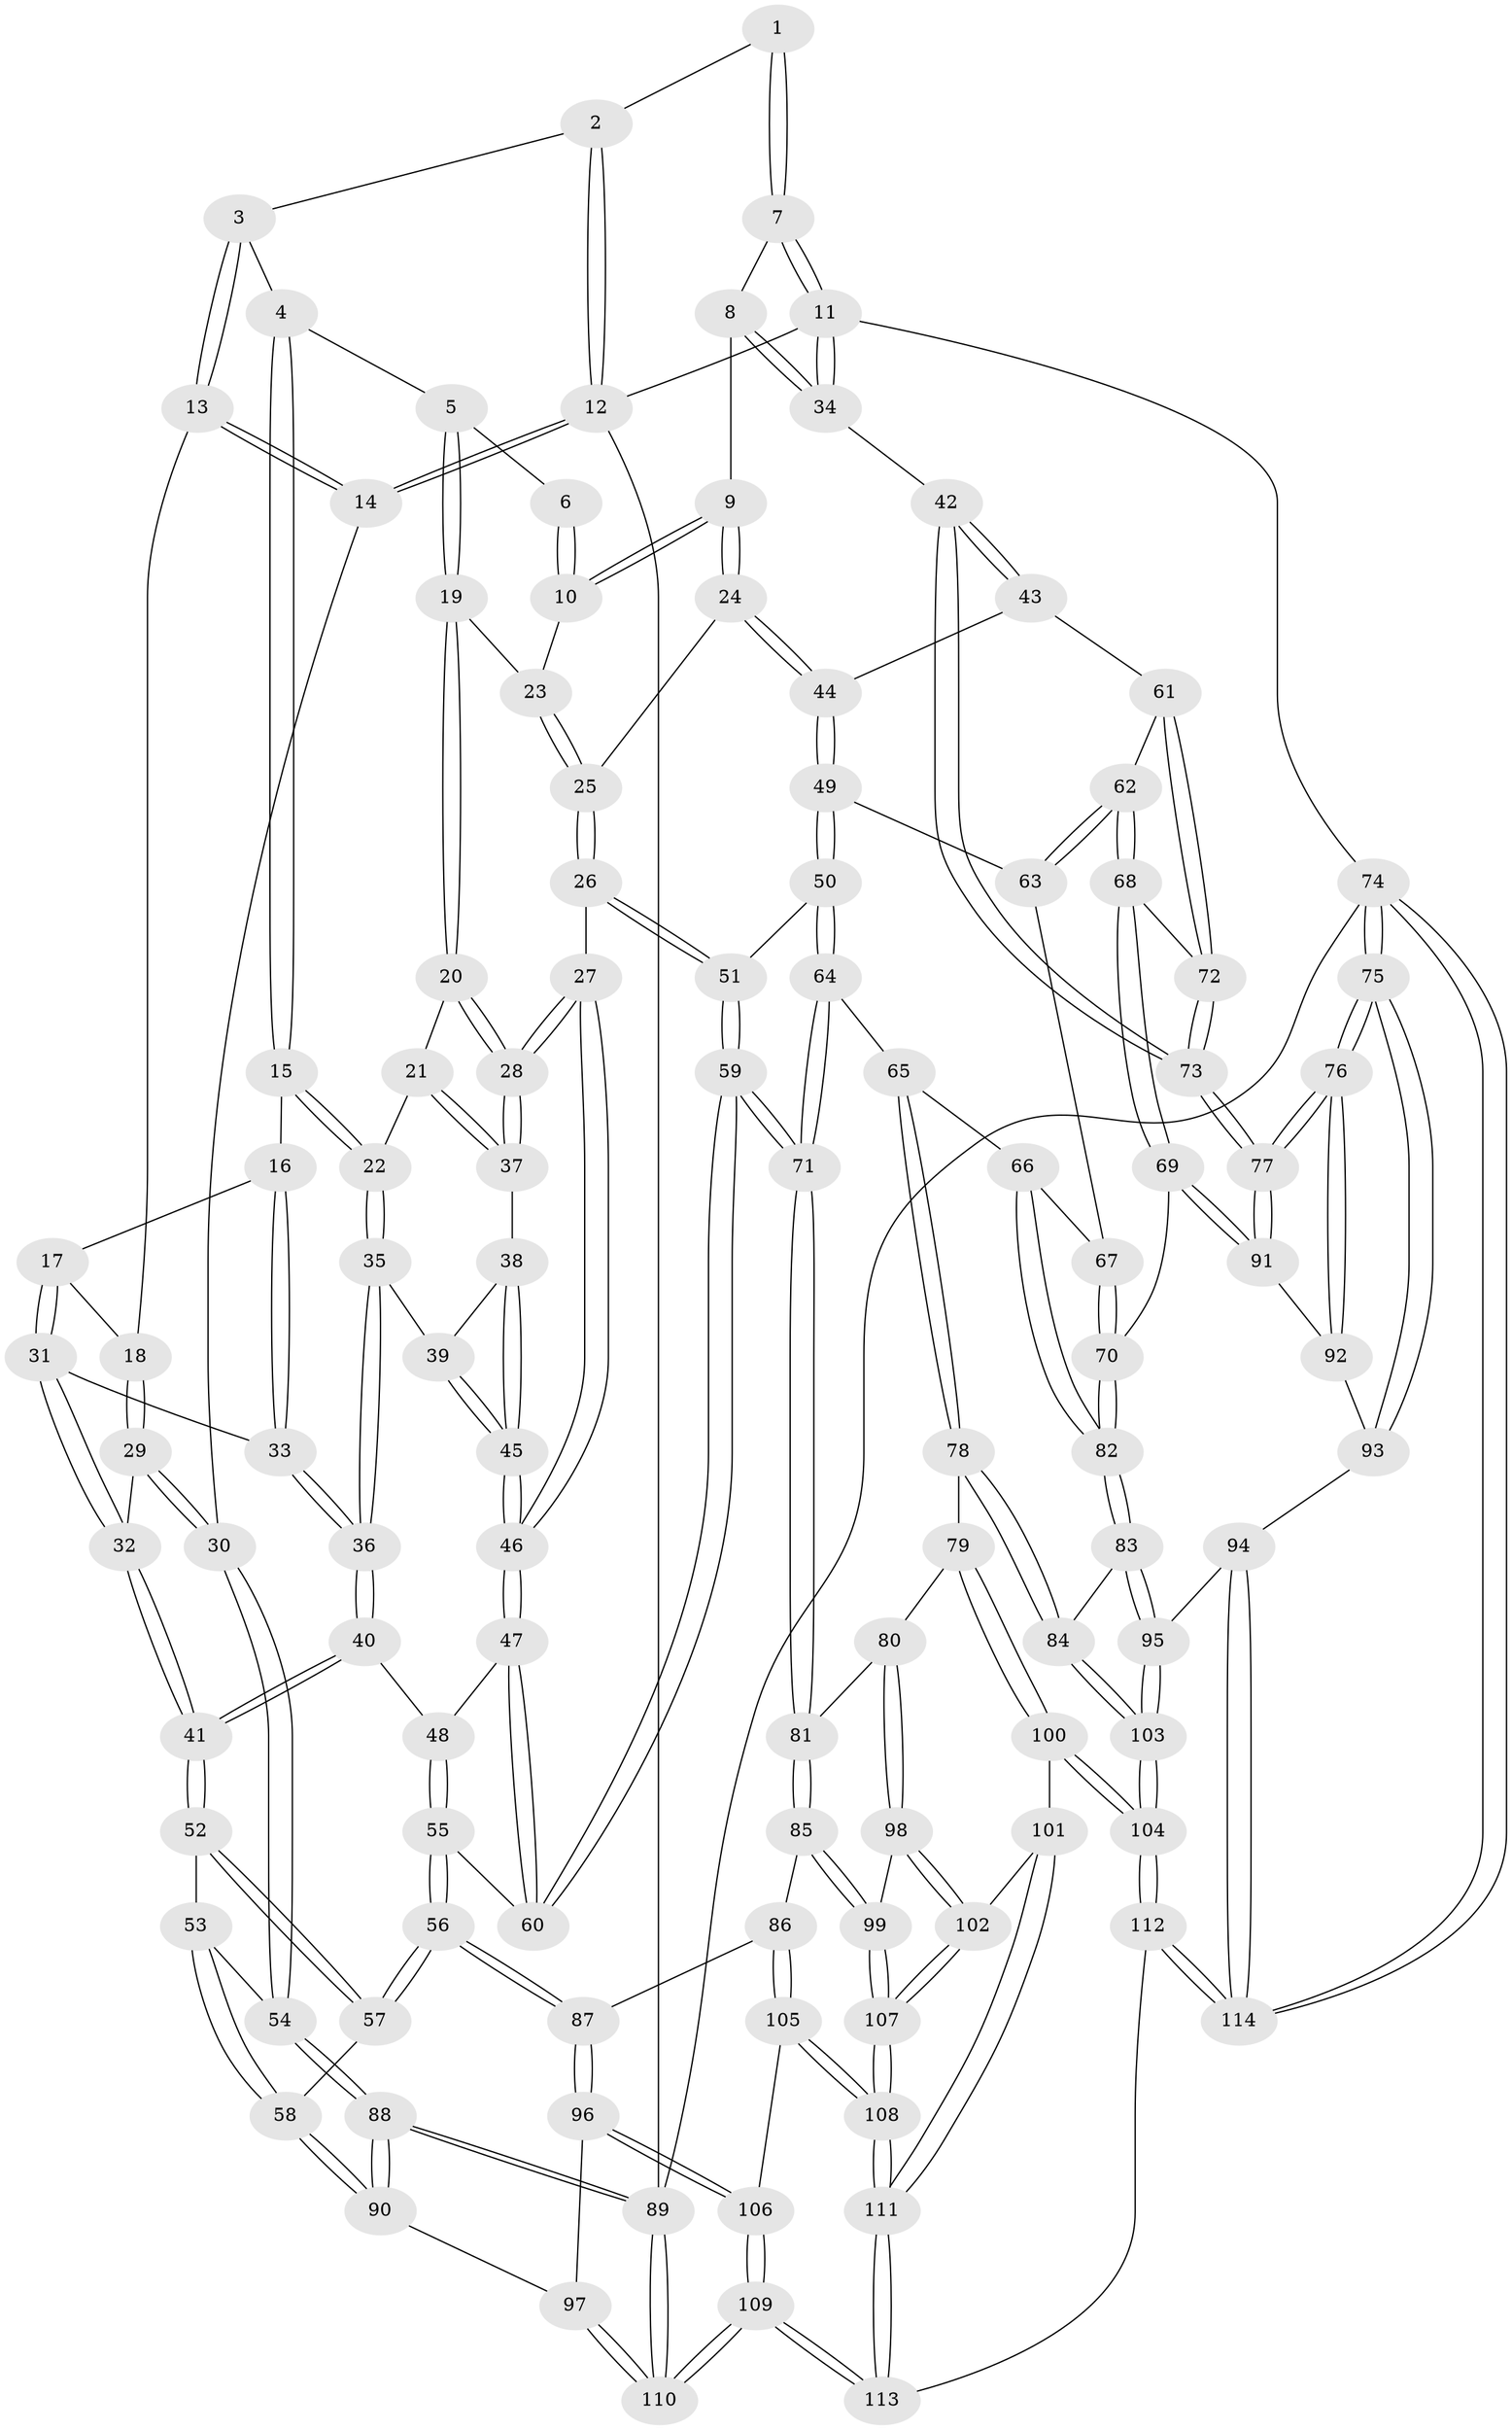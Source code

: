 // coarse degree distribution, {3: 0.0759493670886076, 4: 0.45569620253164556, 5: 0.379746835443038, 8: 0.012658227848101266, 6: 0.0759493670886076}
// Generated by graph-tools (version 1.1) at 2025/24/03/03/25 07:24:35]
// undirected, 114 vertices, 282 edges
graph export_dot {
graph [start="1"]
  node [color=gray90,style=filled];
  1 [pos="+0.7021416845642496+0"];
  2 [pos="+0.16521496429431456+0"];
  3 [pos="+0.18163489421397794+0"];
  4 [pos="+0.26251706696084637+0.011869280863763654"];
  5 [pos="+0.5317992749282672+0.11178232557010202"];
  6 [pos="+0.6909894093378676+0"];
  7 [pos="+1+0"];
  8 [pos="+0.8244571774433563+0.2538966687066873"];
  9 [pos="+0.8038593779712582+0.26793257724877106"];
  10 [pos="+0.7127848194682082+0.17497987355005523"];
  11 [pos="+1+0"];
  12 [pos="+0+0"];
  13 [pos="+0.06263120412653415+0.2348595469438283"];
  14 [pos="+0+0.2742311830584141"];
  15 [pos="+0.3105294980795327+0.23434451682909374"];
  16 [pos="+0.2004897434897182+0.2572514527384193"];
  17 [pos="+0.11690409453905898+0.2732221038182318"];
  18 [pos="+0.07943448554261703+0.24994069611742234"];
  19 [pos="+0.5272370985876031+0.20221879542273954"];
  20 [pos="+0.49178088589019897+0.2265730011270385"];
  21 [pos="+0.34567948499512446+0.2504893654594066"];
  22 [pos="+0.3212098411353423+0.24672247141856274"];
  23 [pos="+0.5705849785323592+0.22101007221699265"];
  24 [pos="+0.7878770135920217+0.3151141219057093"];
  25 [pos="+0.65447771427982+0.3481359721658136"];
  26 [pos="+0.5763597688644312+0.45907290485279667"];
  27 [pos="+0.5334812982644214+0.44400457861772585"];
  28 [pos="+0.5257436006926527+0.432415072607479"];
  29 [pos="+0.01626254455613331+0.42394954384632383"];
  30 [pos="+0+0.4623656997008275"];
  31 [pos="+0.12195029282332345+0.31241524599321624"];
  32 [pos="+0.08872646236989572+0.42764921868487366"];
  33 [pos="+0.18692586278761048+0.36966877584701796"];
  34 [pos="+1+0.37433379294467983"];
  35 [pos="+0.2994755961957304+0.32679360957384995"];
  36 [pos="+0.24268819512595743+0.42251539284828465"];
  37 [pos="+0.4342760932760155+0.3765191492393091"];
  38 [pos="+0.39436284157843887+0.4066939563534153"];
  39 [pos="+0.33763298750007503+0.37245513297369415"];
  40 [pos="+0.236640530314818+0.4468826238196848"];
  41 [pos="+0.16165650401859474+0.4853272959700754"];
  42 [pos="+1+0.3942289409498388"];
  43 [pos="+0.9143242695732806+0.4661376502464801"];
  44 [pos="+0.8585093220396214+0.4694173812915779"];
  45 [pos="+0.38125122321029076+0.4628497025609413"];
  46 [pos="+0.38602369282997434+0.5128084987877822"];
  47 [pos="+0.36725696259327667+0.5316557146568397"];
  48 [pos="+0.2540512866060486+0.46007292164355273"];
  49 [pos="+0.8519157165087871+0.47847938360265563"];
  50 [pos="+0.6125113793791725+0.5176079777029132"];
  51 [pos="+0.6011356134176782+0.5069192226331148"];
  52 [pos="+0.15994222896736326+0.49126444205516173"];
  53 [pos="+0.05977266367724295+0.5443048176207516"];
  54 [pos="+0+0.49490271340701286"];
  55 [pos="+0.2506609769181246+0.6460786585614638"];
  56 [pos="+0.20603897617335168+0.6898107674112798"];
  57 [pos="+0.1809479616365098+0.6780042723519834"];
  58 [pos="+0.08693346171987726+0.6922612684249213"];
  59 [pos="+0.43733694004061335+0.6446213497601011"];
  60 [pos="+0.3674116542149392+0.5507140900274342"];
  61 [pos="+0.9706636846036849+0.6177108801298755"];
  62 [pos="+0.9092641503912727+0.6412902126176327"];
  63 [pos="+0.8500063722093127+0.49230267859996857"];
  64 [pos="+0.6347855097346481+0.598608740279312"];
  65 [pos="+0.6532324497371224+0.6205785998560547"];
  66 [pos="+0.7138027322787239+0.6449576267697582"];
  67 [pos="+0.8131277516221805+0.5643873336627728"];
  68 [pos="+0.8979679334797912+0.6885340936755334"];
  69 [pos="+0.8873119184334753+0.7082271149228689"];
  70 [pos="+0.8372412031992146+0.7075963964052029"];
  71 [pos="+0.4530421455806202+0.7421756875267181"];
  72 [pos="+1+0.6454381714105242"];
  73 [pos="+1+0.6574590389539443"];
  74 [pos="+1+1"];
  75 [pos="+1+0.9618958965704985"];
  76 [pos="+1+0.7728736869268122"];
  77 [pos="+1+0.665815323176677"];
  78 [pos="+0.6078169428185357+0.7942650232457225"];
  79 [pos="+0.60126351518169+0.7947235053635613"];
  80 [pos="+0.5844503707875741+0.7918725873082965"];
  81 [pos="+0.45207179560532906+0.7484497380479639"];
  82 [pos="+0.7715374019055585+0.7344276631562304"];
  83 [pos="+0.759701363984678+0.7642444580581261"];
  84 [pos="+0.6408172420571916+0.8077973771349468"];
  85 [pos="+0.4098348536223711+0.784524722744207"];
  86 [pos="+0.3621419219060105+0.7989641834830785"];
  87 [pos="+0.2384061025251501+0.7358082173229673"];
  88 [pos="+0+0.7769328787163164"];
  89 [pos="+0+1"];
  90 [pos="+0+0.7732639267368554"];
  91 [pos="+0.9029175346238332+0.7273782400558931"];
  92 [pos="+0.9327574715000914+0.8025837805219163"];
  93 [pos="+0.8796407184058709+0.9019126108596724"];
  94 [pos="+0.8794135300879776+0.9020644428387616"];
  95 [pos="+0.8236038508505026+0.8818758107778046"];
  96 [pos="+0.14603898366492915+0.8927641539940205"];
  97 [pos="+0.1270291333552057+0.8966295020900361"];
  98 [pos="+0.520334411976618+0.9210047183003688"];
  99 [pos="+0.46906789517167313+0.8900958195083083"];
  100 [pos="+0.5644594577016256+0.9462605096499035"];
  101 [pos="+0.5554771552711217+0.9438911583650628"];
  102 [pos="+0.5235888624585022+0.9247377985863121"];
  103 [pos="+0.6884585805376361+0.9484951515179835"];
  104 [pos="+0.6584567967226324+1"];
  105 [pos="+0.3438972574199504+0.8528349886506468"];
  106 [pos="+0.24292073781084167+0.9508754283983224"];
  107 [pos="+0.4206326335280937+1"];
  108 [pos="+0.4127651499210541+1"];
  109 [pos="+0.2799199856636108+1"];
  110 [pos="+0+1"];
  111 [pos="+0.41217900898594895+1"];
  112 [pos="+0.6766467738755649+1"];
  113 [pos="+0.3843387885384577+1"];
  114 [pos="+0.8913693373021503+1"];
  1 -- 2;
  1 -- 7;
  1 -- 7;
  2 -- 3;
  2 -- 12;
  2 -- 12;
  3 -- 4;
  3 -- 13;
  3 -- 13;
  4 -- 5;
  4 -- 15;
  4 -- 15;
  5 -- 6;
  5 -- 19;
  5 -- 19;
  6 -- 10;
  6 -- 10;
  7 -- 8;
  7 -- 11;
  7 -- 11;
  8 -- 9;
  8 -- 34;
  8 -- 34;
  9 -- 10;
  9 -- 10;
  9 -- 24;
  9 -- 24;
  10 -- 23;
  11 -- 12;
  11 -- 34;
  11 -- 34;
  11 -- 74;
  12 -- 14;
  12 -- 14;
  12 -- 89;
  13 -- 14;
  13 -- 14;
  13 -- 18;
  14 -- 30;
  15 -- 16;
  15 -- 22;
  15 -- 22;
  16 -- 17;
  16 -- 33;
  16 -- 33;
  17 -- 18;
  17 -- 31;
  17 -- 31;
  18 -- 29;
  18 -- 29;
  19 -- 20;
  19 -- 20;
  19 -- 23;
  20 -- 21;
  20 -- 28;
  20 -- 28;
  21 -- 22;
  21 -- 37;
  21 -- 37;
  22 -- 35;
  22 -- 35;
  23 -- 25;
  23 -- 25;
  24 -- 25;
  24 -- 44;
  24 -- 44;
  25 -- 26;
  25 -- 26;
  26 -- 27;
  26 -- 51;
  26 -- 51;
  27 -- 28;
  27 -- 28;
  27 -- 46;
  27 -- 46;
  28 -- 37;
  28 -- 37;
  29 -- 30;
  29 -- 30;
  29 -- 32;
  30 -- 54;
  30 -- 54;
  31 -- 32;
  31 -- 32;
  31 -- 33;
  32 -- 41;
  32 -- 41;
  33 -- 36;
  33 -- 36;
  34 -- 42;
  35 -- 36;
  35 -- 36;
  35 -- 39;
  36 -- 40;
  36 -- 40;
  37 -- 38;
  38 -- 39;
  38 -- 45;
  38 -- 45;
  39 -- 45;
  39 -- 45;
  40 -- 41;
  40 -- 41;
  40 -- 48;
  41 -- 52;
  41 -- 52;
  42 -- 43;
  42 -- 43;
  42 -- 73;
  42 -- 73;
  43 -- 44;
  43 -- 61;
  44 -- 49;
  44 -- 49;
  45 -- 46;
  45 -- 46;
  46 -- 47;
  46 -- 47;
  47 -- 48;
  47 -- 60;
  47 -- 60;
  48 -- 55;
  48 -- 55;
  49 -- 50;
  49 -- 50;
  49 -- 63;
  50 -- 51;
  50 -- 64;
  50 -- 64;
  51 -- 59;
  51 -- 59;
  52 -- 53;
  52 -- 57;
  52 -- 57;
  53 -- 54;
  53 -- 58;
  53 -- 58;
  54 -- 88;
  54 -- 88;
  55 -- 56;
  55 -- 56;
  55 -- 60;
  56 -- 57;
  56 -- 57;
  56 -- 87;
  56 -- 87;
  57 -- 58;
  58 -- 90;
  58 -- 90;
  59 -- 60;
  59 -- 60;
  59 -- 71;
  59 -- 71;
  61 -- 62;
  61 -- 72;
  61 -- 72;
  62 -- 63;
  62 -- 63;
  62 -- 68;
  62 -- 68;
  63 -- 67;
  64 -- 65;
  64 -- 71;
  64 -- 71;
  65 -- 66;
  65 -- 78;
  65 -- 78;
  66 -- 67;
  66 -- 82;
  66 -- 82;
  67 -- 70;
  67 -- 70;
  68 -- 69;
  68 -- 69;
  68 -- 72;
  69 -- 70;
  69 -- 91;
  69 -- 91;
  70 -- 82;
  70 -- 82;
  71 -- 81;
  71 -- 81;
  72 -- 73;
  72 -- 73;
  73 -- 77;
  73 -- 77;
  74 -- 75;
  74 -- 75;
  74 -- 114;
  74 -- 114;
  74 -- 89;
  75 -- 76;
  75 -- 76;
  75 -- 93;
  75 -- 93;
  76 -- 77;
  76 -- 77;
  76 -- 92;
  76 -- 92;
  77 -- 91;
  77 -- 91;
  78 -- 79;
  78 -- 84;
  78 -- 84;
  79 -- 80;
  79 -- 100;
  79 -- 100;
  80 -- 81;
  80 -- 98;
  80 -- 98;
  81 -- 85;
  81 -- 85;
  82 -- 83;
  82 -- 83;
  83 -- 84;
  83 -- 95;
  83 -- 95;
  84 -- 103;
  84 -- 103;
  85 -- 86;
  85 -- 99;
  85 -- 99;
  86 -- 87;
  86 -- 105;
  86 -- 105;
  87 -- 96;
  87 -- 96;
  88 -- 89;
  88 -- 89;
  88 -- 90;
  88 -- 90;
  89 -- 110;
  89 -- 110;
  90 -- 97;
  91 -- 92;
  92 -- 93;
  93 -- 94;
  94 -- 95;
  94 -- 114;
  94 -- 114;
  95 -- 103;
  95 -- 103;
  96 -- 97;
  96 -- 106;
  96 -- 106;
  97 -- 110;
  97 -- 110;
  98 -- 99;
  98 -- 102;
  98 -- 102;
  99 -- 107;
  99 -- 107;
  100 -- 101;
  100 -- 104;
  100 -- 104;
  101 -- 102;
  101 -- 111;
  101 -- 111;
  102 -- 107;
  102 -- 107;
  103 -- 104;
  103 -- 104;
  104 -- 112;
  104 -- 112;
  105 -- 106;
  105 -- 108;
  105 -- 108;
  106 -- 109;
  106 -- 109;
  107 -- 108;
  107 -- 108;
  108 -- 111;
  108 -- 111;
  109 -- 110;
  109 -- 110;
  109 -- 113;
  109 -- 113;
  111 -- 113;
  111 -- 113;
  112 -- 113;
  112 -- 114;
  112 -- 114;
}

